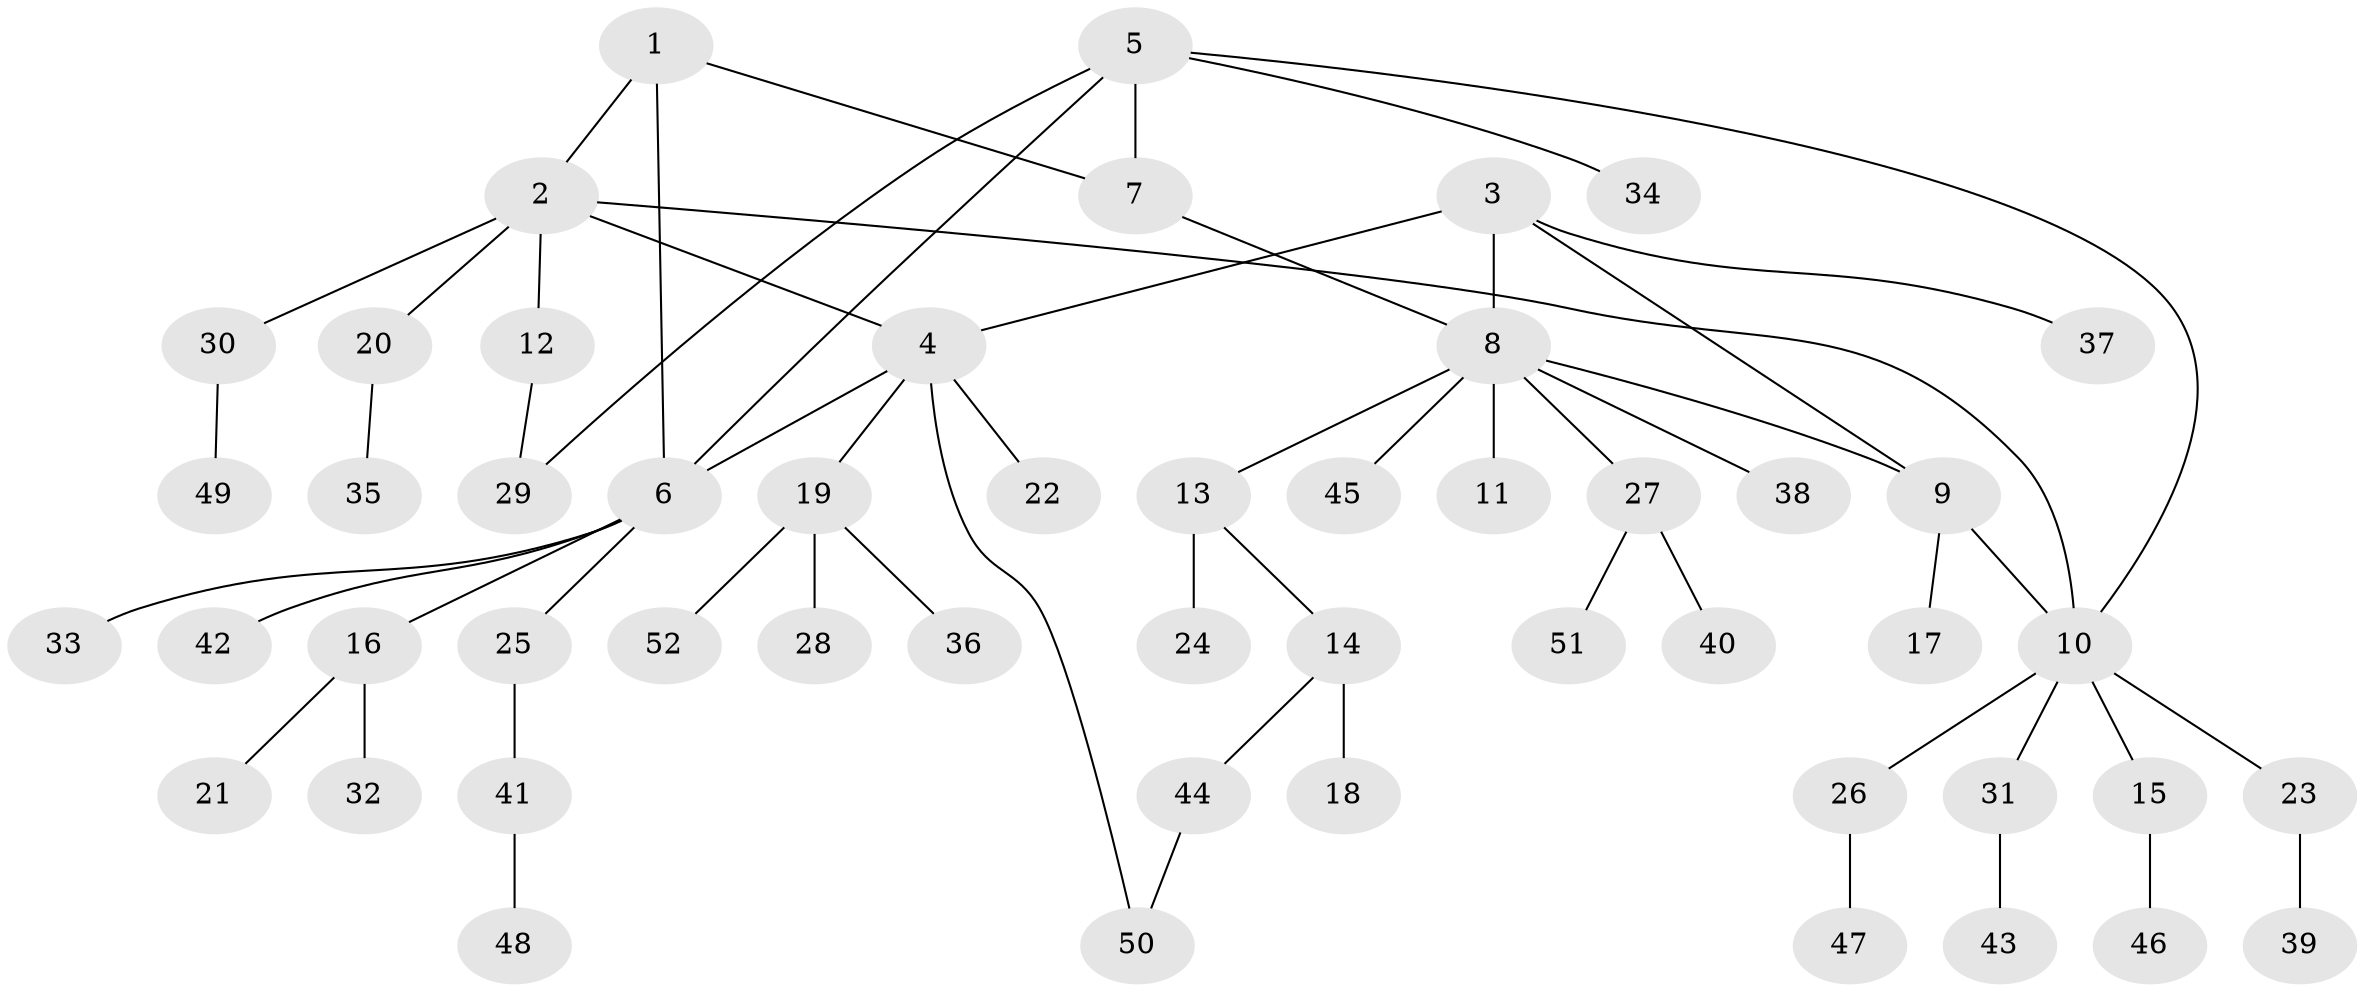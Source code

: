 // coarse degree distribution, {4: 0.0625, 11: 0.03125, 5: 0.0625, 6: 0.0625, 1: 0.53125, 2: 0.1875, 3: 0.0625}
// Generated by graph-tools (version 1.1) at 2025/37/03/04/25 23:37:37]
// undirected, 52 vertices, 59 edges
graph export_dot {
  node [color=gray90,style=filled];
  1;
  2;
  3;
  4;
  5;
  6;
  7;
  8;
  9;
  10;
  11;
  12;
  13;
  14;
  15;
  16;
  17;
  18;
  19;
  20;
  21;
  22;
  23;
  24;
  25;
  26;
  27;
  28;
  29;
  30;
  31;
  32;
  33;
  34;
  35;
  36;
  37;
  38;
  39;
  40;
  41;
  42;
  43;
  44;
  45;
  46;
  47;
  48;
  49;
  50;
  51;
  52;
  1 -- 2;
  1 -- 6;
  1 -- 7;
  2 -- 4;
  2 -- 10;
  2 -- 12;
  2 -- 20;
  2 -- 30;
  3 -- 4;
  3 -- 8;
  3 -- 9;
  3 -- 37;
  4 -- 6;
  4 -- 19;
  4 -- 22;
  4 -- 50;
  5 -- 6;
  5 -- 7;
  5 -- 10;
  5 -- 29;
  5 -- 34;
  6 -- 16;
  6 -- 25;
  6 -- 33;
  6 -- 42;
  7 -- 8;
  8 -- 9;
  8 -- 11;
  8 -- 13;
  8 -- 27;
  8 -- 38;
  8 -- 45;
  9 -- 10;
  9 -- 17;
  10 -- 15;
  10 -- 23;
  10 -- 26;
  10 -- 31;
  12 -- 29;
  13 -- 14;
  13 -- 24;
  14 -- 18;
  14 -- 44;
  15 -- 46;
  16 -- 21;
  16 -- 32;
  19 -- 28;
  19 -- 36;
  19 -- 52;
  20 -- 35;
  23 -- 39;
  25 -- 41;
  26 -- 47;
  27 -- 40;
  27 -- 51;
  30 -- 49;
  31 -- 43;
  41 -- 48;
  44 -- 50;
}
